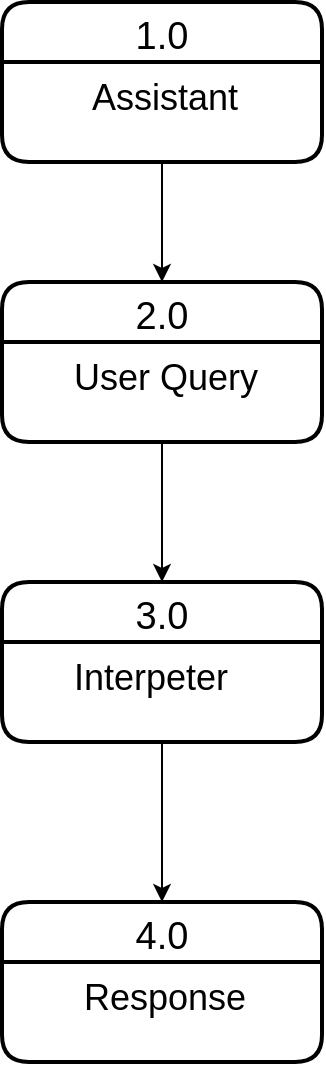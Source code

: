 <mxfile>
    <diagram id="5PbixiBjcdP7x-RXTm_a" name="Page-1">
        <mxGraphModel dx="820" dy="512" grid="1" gridSize="10" guides="1" tooltips="1" connect="1" arrows="1" fold="1" page="1" pageScale="1" pageWidth="850" pageHeight="1100" math="0" shadow="0">
            <root>
                <mxCell id="0"/>
                <mxCell id="1" parent="0"/>
                <mxCell id="29" value="1.0" style="swimlane;childLayout=stackLayout;horizontal=1;startSize=30;horizontalStack=0;rounded=1;fontSize=19;fontStyle=0;strokeWidth=2;resizeParent=0;resizeLast=1;shadow=0;dashed=0;align=center;" vertex="1" parent="1">
                    <mxGeometry x="320" y="80" width="160" height="80" as="geometry"/>
                </mxCell>
                <mxCell id="30" value="        Assistant" style="align=left;strokeColor=none;fillColor=none;spacingLeft=4;fontSize=18;verticalAlign=top;resizable=0;rotatable=0;part=1;" vertex="1" parent="29">
                    <mxGeometry y="30" width="160" height="50" as="geometry"/>
                </mxCell>
                <mxCell id="31" value="2.0" style="swimlane;childLayout=stackLayout;horizontal=1;startSize=30;horizontalStack=0;rounded=1;fontSize=19;fontStyle=0;strokeWidth=2;resizeParent=0;resizeLast=1;shadow=0;dashed=0;align=center;" vertex="1" parent="1">
                    <mxGeometry x="320" y="220" width="160" height="80" as="geometry"/>
                </mxCell>
                <mxCell id="32" value="      User Query" style="align=left;strokeColor=none;fillColor=none;spacingLeft=4;fontSize=18;verticalAlign=top;resizable=0;rotatable=0;part=1;" vertex="1" parent="31">
                    <mxGeometry y="30" width="160" height="50" as="geometry"/>
                </mxCell>
                <mxCell id="33" style="edgeStyle=orthogonalEdgeStyle;rounded=0;orthogonalLoop=1;jettySize=auto;html=1;exitX=0.5;exitY=1;exitDx=0;exitDy=0;entryX=0.5;entryY=0;entryDx=0;entryDy=0;fontSize=18;" edge="1" parent="1" source="30" target="31">
                    <mxGeometry relative="1" as="geometry"/>
                </mxCell>
                <mxCell id="34" value="3.0" style="swimlane;childLayout=stackLayout;horizontal=1;startSize=30;horizontalStack=0;rounded=1;fontSize=19;fontStyle=0;strokeWidth=2;resizeParent=0;resizeLast=1;shadow=0;dashed=0;align=center;" vertex="1" parent="1">
                    <mxGeometry x="320" y="370" width="160" height="80" as="geometry"/>
                </mxCell>
                <mxCell id="35" value="      Interpeter" style="align=left;strokeColor=none;fillColor=none;spacingLeft=4;fontSize=18;verticalAlign=top;resizable=0;rotatable=0;part=1;" vertex="1" parent="34">
                    <mxGeometry y="30" width="160" height="50" as="geometry"/>
                </mxCell>
                <mxCell id="36" style="edgeStyle=orthogonalEdgeStyle;rounded=0;orthogonalLoop=1;jettySize=auto;html=1;exitX=0.5;exitY=1;exitDx=0;exitDy=0;fontSize=18;" edge="1" parent="1" source="32" target="34">
                    <mxGeometry relative="1" as="geometry"/>
                </mxCell>
                <mxCell id="39" value="4.0" style="swimlane;childLayout=stackLayout;horizontal=1;startSize=30;horizontalStack=0;rounded=1;fontSize=19;fontStyle=0;strokeWidth=2;resizeParent=0;resizeLast=1;shadow=0;dashed=0;align=center;" vertex="1" parent="1">
                    <mxGeometry x="320" y="530" width="160" height="80" as="geometry"/>
                </mxCell>
                <mxCell id="40" value="       Response" style="align=left;strokeColor=none;fillColor=none;spacingLeft=4;fontSize=18;verticalAlign=top;resizable=0;rotatable=0;part=1;" vertex="1" parent="39">
                    <mxGeometry y="30" width="160" height="50" as="geometry"/>
                </mxCell>
                <mxCell id="41" style="edgeStyle=orthogonalEdgeStyle;rounded=0;orthogonalLoop=1;jettySize=auto;html=1;exitX=0.5;exitY=1;exitDx=0;exitDy=0;fontSize=18;" edge="1" parent="1" source="35" target="39">
                    <mxGeometry relative="1" as="geometry"/>
                </mxCell>
            </root>
        </mxGraphModel>
    </diagram>
</mxfile>
